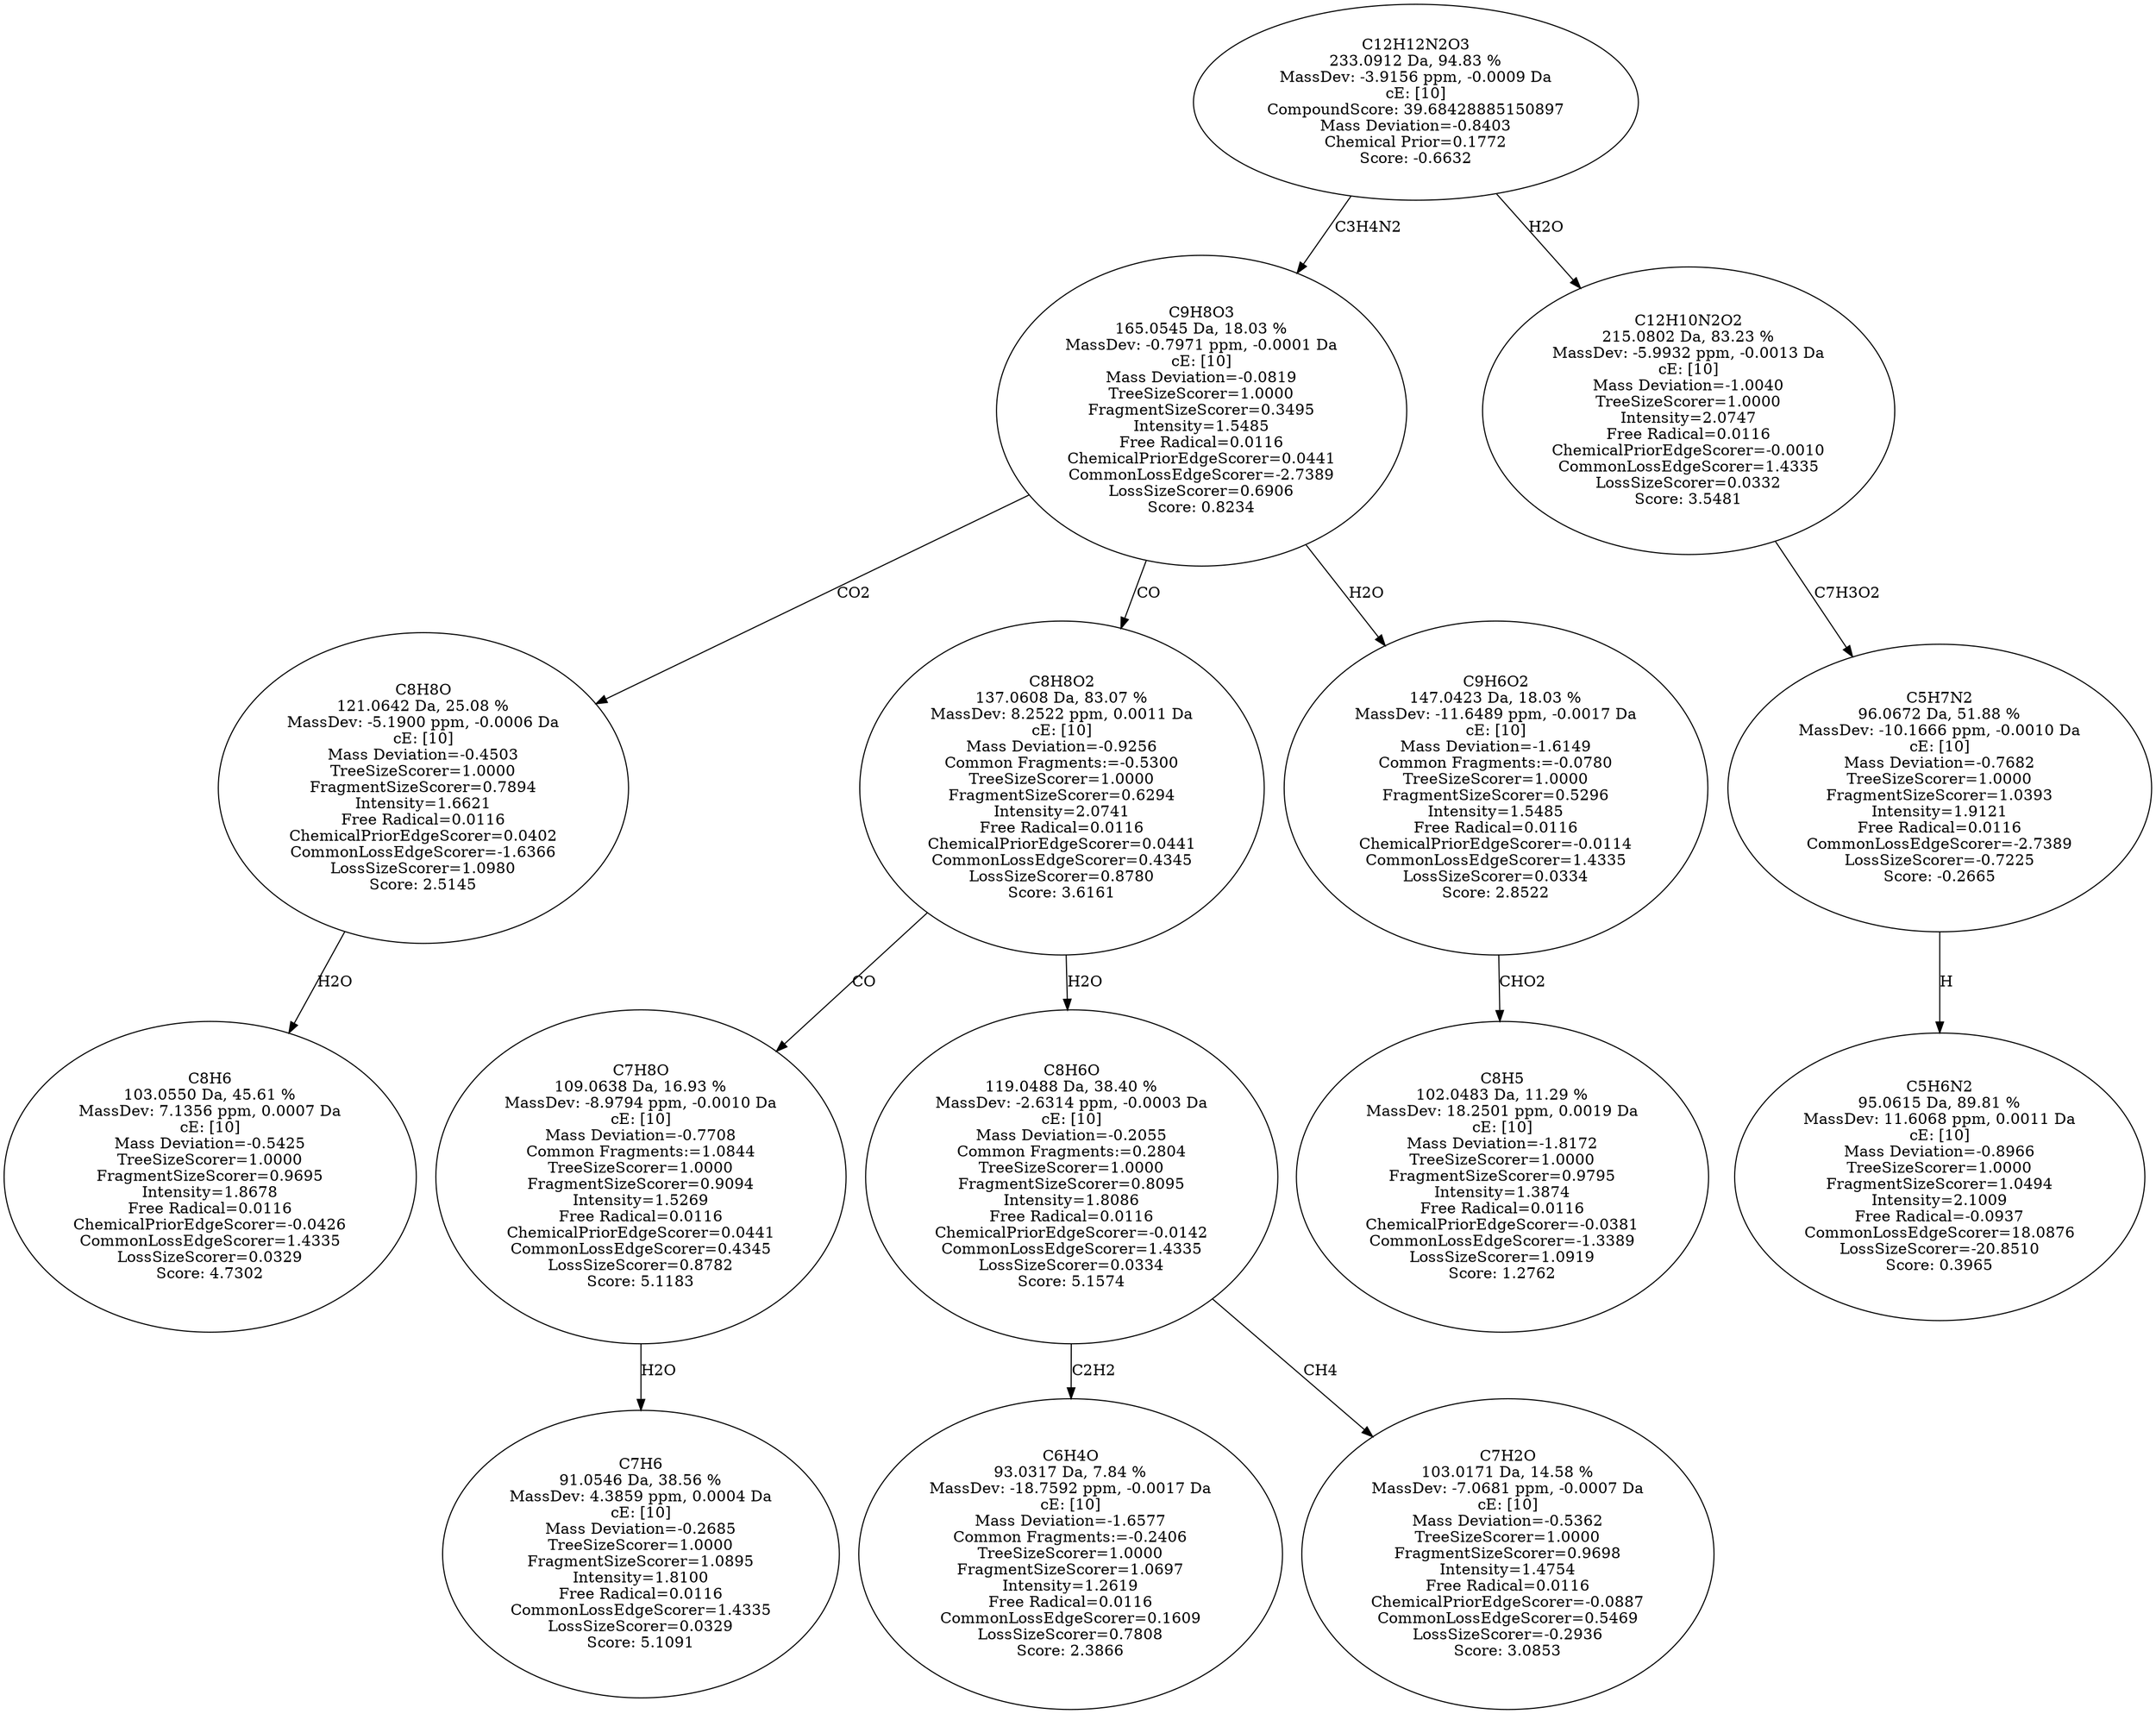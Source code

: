 strict digraph {
v1 [label="C8H6\n103.0550 Da, 45.61 %\nMassDev: 7.1356 ppm, 0.0007 Da\ncE: [10]\nMass Deviation=-0.5425\nTreeSizeScorer=1.0000\nFragmentSizeScorer=0.9695\nIntensity=1.8678\nFree Radical=0.0116\nChemicalPriorEdgeScorer=-0.0426\nCommonLossEdgeScorer=1.4335\nLossSizeScorer=0.0329\nScore: 4.7302"];
v2 [label="C8H8O\n121.0642 Da, 25.08 %\nMassDev: -5.1900 ppm, -0.0006 Da\ncE: [10]\nMass Deviation=-0.4503\nTreeSizeScorer=1.0000\nFragmentSizeScorer=0.7894\nIntensity=1.6621\nFree Radical=0.0116\nChemicalPriorEdgeScorer=0.0402\nCommonLossEdgeScorer=-1.6366\nLossSizeScorer=1.0980\nScore: 2.5145"];
v3 [label="C7H6\n91.0546 Da, 38.56 %\nMassDev: 4.3859 ppm, 0.0004 Da\ncE: [10]\nMass Deviation=-0.2685\nTreeSizeScorer=1.0000\nFragmentSizeScorer=1.0895\nIntensity=1.8100\nFree Radical=0.0116\nCommonLossEdgeScorer=1.4335\nLossSizeScorer=0.0329\nScore: 5.1091"];
v4 [label="C7H8O\n109.0638 Da, 16.93 %\nMassDev: -8.9794 ppm, -0.0010 Da\ncE: [10]\nMass Deviation=-0.7708\nCommon Fragments:=1.0844\nTreeSizeScorer=1.0000\nFragmentSizeScorer=0.9094\nIntensity=1.5269\nFree Radical=0.0116\nChemicalPriorEdgeScorer=0.0441\nCommonLossEdgeScorer=0.4345\nLossSizeScorer=0.8782\nScore: 5.1183"];
v5 [label="C6H4O\n93.0317 Da, 7.84 %\nMassDev: -18.7592 ppm, -0.0017 Da\ncE: [10]\nMass Deviation=-1.6577\nCommon Fragments:=-0.2406\nTreeSizeScorer=1.0000\nFragmentSizeScorer=1.0697\nIntensity=1.2619\nFree Radical=0.0116\nCommonLossEdgeScorer=0.1609\nLossSizeScorer=0.7808\nScore: 2.3866"];
v6 [label="C7H2O\n103.0171 Da, 14.58 %\nMassDev: -7.0681 ppm, -0.0007 Da\ncE: [10]\nMass Deviation=-0.5362\nTreeSizeScorer=1.0000\nFragmentSizeScorer=0.9698\nIntensity=1.4754\nFree Radical=0.0116\nChemicalPriorEdgeScorer=-0.0887\nCommonLossEdgeScorer=0.5469\nLossSizeScorer=-0.2936\nScore: 3.0853"];
v7 [label="C8H6O\n119.0488 Da, 38.40 %\nMassDev: -2.6314 ppm, -0.0003 Da\ncE: [10]\nMass Deviation=-0.2055\nCommon Fragments:=0.2804\nTreeSizeScorer=1.0000\nFragmentSizeScorer=0.8095\nIntensity=1.8086\nFree Radical=0.0116\nChemicalPriorEdgeScorer=-0.0142\nCommonLossEdgeScorer=1.4335\nLossSizeScorer=0.0334\nScore: 5.1574"];
v8 [label="C8H8O2\n137.0608 Da, 83.07 %\nMassDev: 8.2522 ppm, 0.0011 Da\ncE: [10]\nMass Deviation=-0.9256\nCommon Fragments:=-0.5300\nTreeSizeScorer=1.0000\nFragmentSizeScorer=0.6294\nIntensity=2.0741\nFree Radical=0.0116\nChemicalPriorEdgeScorer=0.0441\nCommonLossEdgeScorer=0.4345\nLossSizeScorer=0.8780\nScore: 3.6161"];
v9 [label="C8H5\n102.0483 Da, 11.29 %\nMassDev: 18.2501 ppm, 0.0019 Da\ncE: [10]\nMass Deviation=-1.8172\nTreeSizeScorer=1.0000\nFragmentSizeScorer=0.9795\nIntensity=1.3874\nFree Radical=0.0116\nChemicalPriorEdgeScorer=-0.0381\nCommonLossEdgeScorer=-1.3389\nLossSizeScorer=1.0919\nScore: 1.2762"];
v10 [label="C9H6O2\n147.0423 Da, 18.03 %\nMassDev: -11.6489 ppm, -0.0017 Da\ncE: [10]\nMass Deviation=-1.6149\nCommon Fragments:=-0.0780\nTreeSizeScorer=1.0000\nFragmentSizeScorer=0.5296\nIntensity=1.5485\nFree Radical=0.0116\nChemicalPriorEdgeScorer=-0.0114\nCommonLossEdgeScorer=1.4335\nLossSizeScorer=0.0334\nScore: 2.8522"];
v11 [label="C9H8O3\n165.0545 Da, 18.03 %\nMassDev: -0.7971 ppm, -0.0001 Da\ncE: [10]\nMass Deviation=-0.0819\nTreeSizeScorer=1.0000\nFragmentSizeScorer=0.3495\nIntensity=1.5485\nFree Radical=0.0116\nChemicalPriorEdgeScorer=0.0441\nCommonLossEdgeScorer=-2.7389\nLossSizeScorer=0.6906\nScore: 0.8234"];
v12 [label="C5H6N2\n95.0615 Da, 89.81 %\nMassDev: 11.6068 ppm, 0.0011 Da\ncE: [10]\nMass Deviation=-0.8966\nTreeSizeScorer=1.0000\nFragmentSizeScorer=1.0494\nIntensity=2.1009\nFree Radical=-0.0937\nCommonLossEdgeScorer=18.0876\nLossSizeScorer=-20.8510\nScore: 0.3965"];
v13 [label="C5H7N2\n96.0672 Da, 51.88 %\nMassDev: -10.1666 ppm, -0.0010 Da\ncE: [10]\nMass Deviation=-0.7682\nTreeSizeScorer=1.0000\nFragmentSizeScorer=1.0393\nIntensity=1.9121\nFree Radical=0.0116\nCommonLossEdgeScorer=-2.7389\nLossSizeScorer=-0.7225\nScore: -0.2665"];
v14 [label="C12H10N2O2\n215.0802 Da, 83.23 %\nMassDev: -5.9932 ppm, -0.0013 Da\ncE: [10]\nMass Deviation=-1.0040\nTreeSizeScorer=1.0000\nIntensity=2.0747\nFree Radical=0.0116\nChemicalPriorEdgeScorer=-0.0010\nCommonLossEdgeScorer=1.4335\nLossSizeScorer=0.0332\nScore: 3.5481"];
v15 [label="C12H12N2O3\n233.0912 Da, 94.83 %\nMassDev: -3.9156 ppm, -0.0009 Da\ncE: [10]\nCompoundScore: 39.68428885150897\nMass Deviation=-0.8403\nChemical Prior=0.1772\nScore: -0.6632"];
v2 -> v1 [label="H2O"];
v11 -> v2 [label="CO2"];
v4 -> v3 [label="H2O"];
v8 -> v4 [label="CO"];
v7 -> v5 [label="C2H2"];
v7 -> v6 [label="CH4"];
v8 -> v7 [label="H2O"];
v11 -> v8 [label="CO"];
v10 -> v9 [label="CHO2"];
v11 -> v10 [label="H2O"];
v15 -> v11 [label="C3H4N2"];
v13 -> v12 [label="H"];
v14 -> v13 [label="C7H3O2"];
v15 -> v14 [label="H2O"];
}